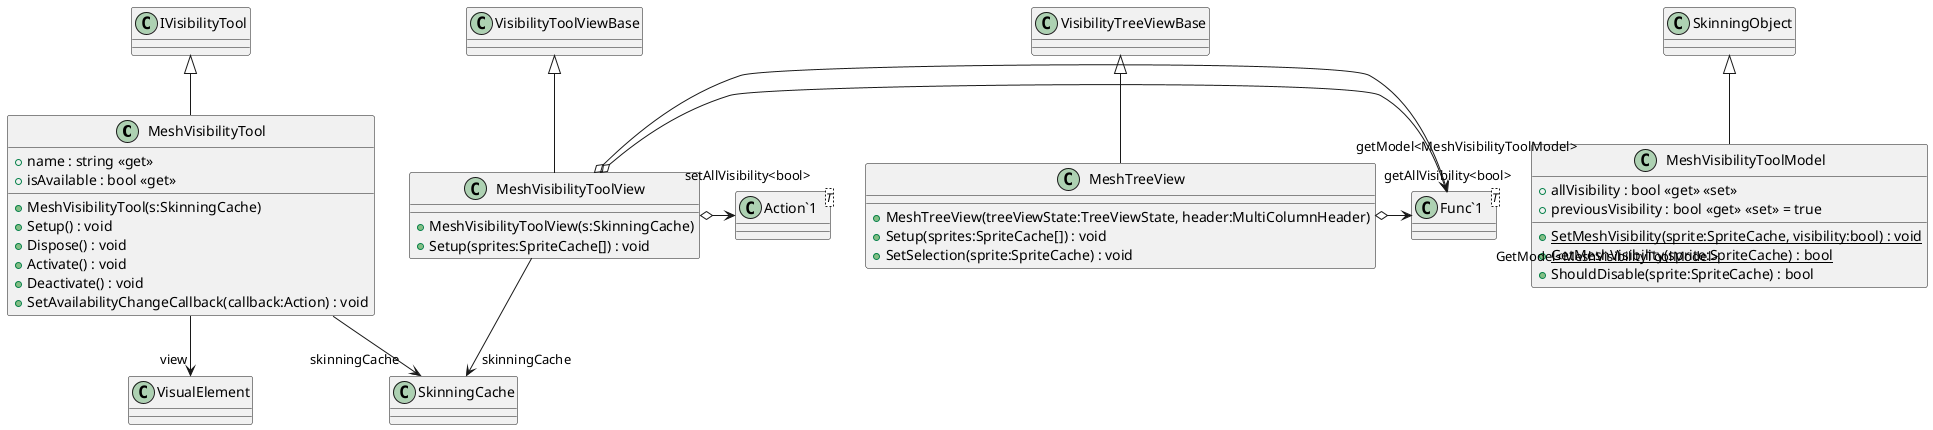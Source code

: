 @startuml
class MeshVisibilityTool {
    + MeshVisibilityTool(s:SkinningCache)
    + Setup() : void
    + Dispose() : void
    + name : string <<get>>
    + Activate() : void
    + Deactivate() : void
    + isAvailable : bool <<get>>
    + SetAvailabilityChangeCallback(callback:Action) : void
}
class MeshVisibilityToolModel {
    + allVisibility : bool <<get>> <<set>>
    + {static} SetMeshVisibility(sprite:SpriteCache, visibility:bool) : void
    + {static} GetMeshVisibility(sprite:SpriteCache) : bool
    + ShouldDisable(sprite:SpriteCache) : bool
    + previousVisibility : bool <<get>> <<set>> = true
}
class MeshVisibilityToolView {
    + MeshVisibilityToolView(s:SkinningCache)
    + Setup(sprites:SpriteCache[]) : void
}
class MeshTreeView {
    + MeshTreeView(treeViewState:TreeViewState, header:MultiColumnHeader)
    + Setup(sprites:SpriteCache[]) : void
    + SetSelection(sprite:SpriteCache) : void
}
class "Func`1"<T> {
}
class "Action`1"<T> {
}
IVisibilityTool <|-- MeshVisibilityTool
MeshVisibilityTool --> "skinningCache" SkinningCache
MeshVisibilityTool --> "view" VisualElement
SkinningObject <|-- MeshVisibilityToolModel
VisibilityToolViewBase <|-- MeshVisibilityToolView
MeshVisibilityToolView o-> "getModel<MeshVisibilityToolModel>" "Func`1"
MeshVisibilityToolView o-> "setAllVisibility<bool>" "Action`1"
MeshVisibilityToolView o-> "getAllVisibility<bool>" "Func`1"
MeshVisibilityToolView --> "skinningCache" SkinningCache
VisibilityTreeViewBase <|-- MeshTreeView
MeshTreeView o-> "GetModel<MeshVisibilityToolModel>" "Func`1"
@enduml
